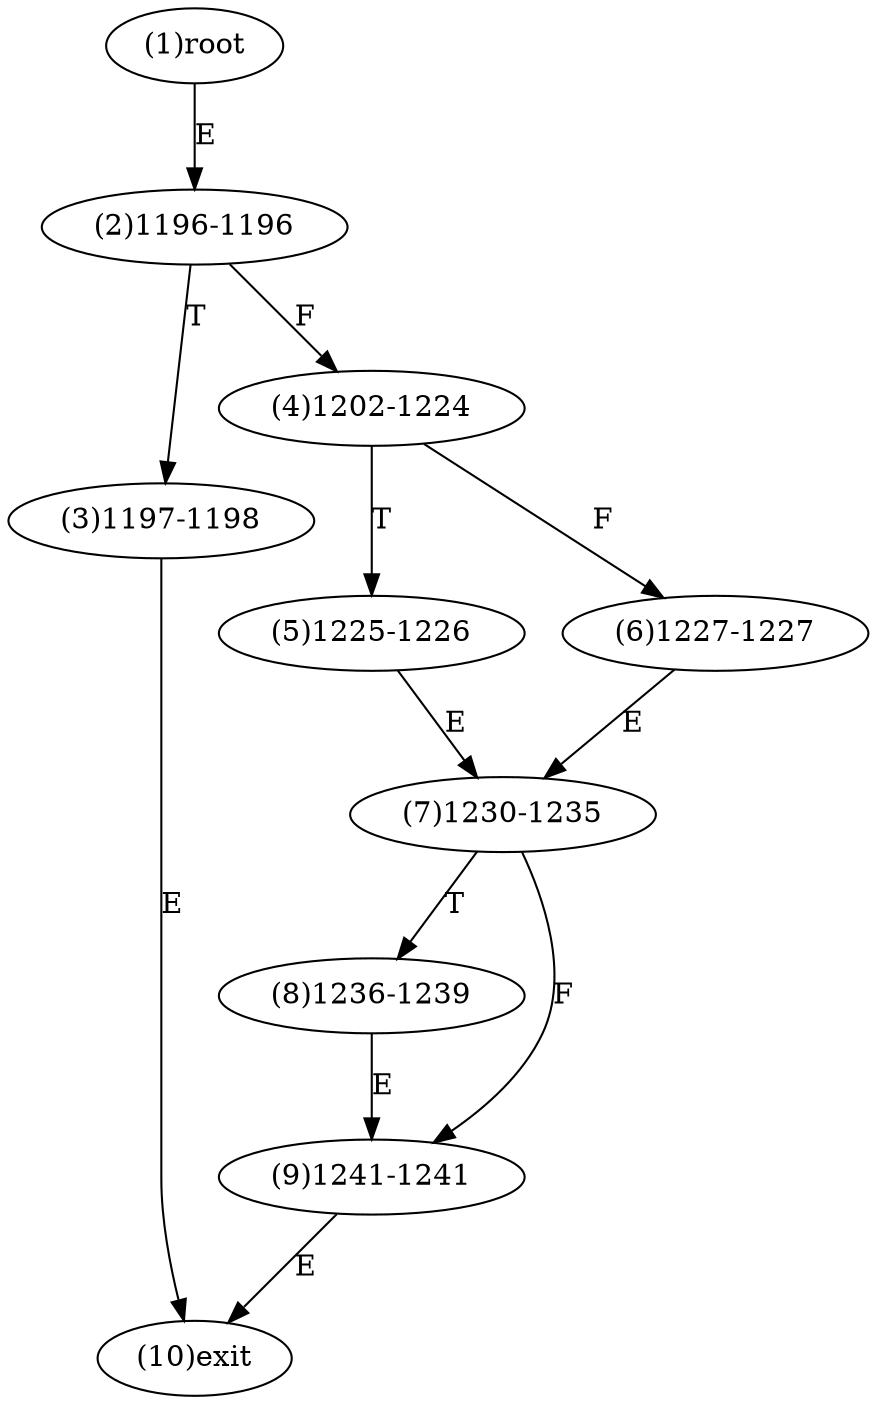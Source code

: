 digraph "" { 
1[ label="(1)root"];
2[ label="(2)1196-1196"];
3[ label="(3)1197-1198"];
4[ label="(4)1202-1224"];
5[ label="(5)1225-1226"];
6[ label="(6)1227-1227"];
7[ label="(7)1230-1235"];
8[ label="(8)1236-1239"];
9[ label="(9)1241-1241"];
10[ label="(10)exit"];
1->2[ label="E"];
2->4[ label="F"];
2->3[ label="T"];
3->10[ label="E"];
4->6[ label="F"];
4->5[ label="T"];
5->7[ label="E"];
6->7[ label="E"];
7->9[ label="F"];
7->8[ label="T"];
8->9[ label="E"];
9->10[ label="E"];
}